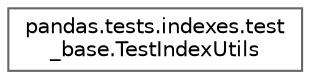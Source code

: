 digraph "Graphical Class Hierarchy"
{
 // LATEX_PDF_SIZE
  bgcolor="transparent";
  edge [fontname=Helvetica,fontsize=10,labelfontname=Helvetica,labelfontsize=10];
  node [fontname=Helvetica,fontsize=10,shape=box,height=0.2,width=0.4];
  rankdir="LR";
  Node0 [id="Node000000",label="pandas.tests.indexes.test\l_base.TestIndexUtils",height=0.2,width=0.4,color="grey40", fillcolor="white", style="filled",URL="$d1/dcb/classpandas_1_1tests_1_1indexes_1_1test__base_1_1TestIndexUtils.html",tooltip=" "];
}
